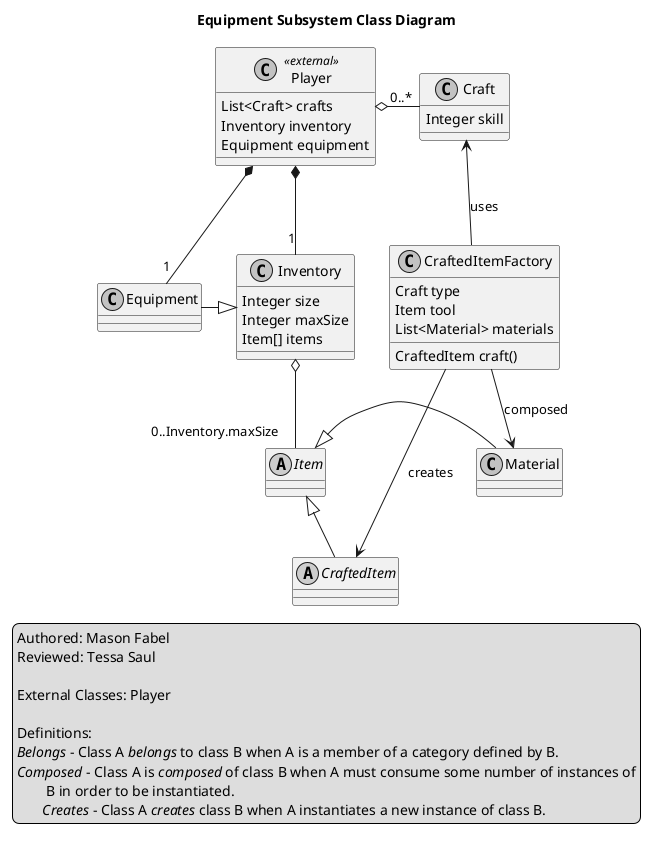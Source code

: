 @startuml
skinparam monochrome true
skinparam shadowing false

title Equipment Subsystem Class Diagram
legend left
	Authored: Mason Fabel
	Reviewed: Tessa Saul

	External Classes: Player

	Definitions:
	<i>Belongs</i> - Class A <i>belongs</i> to class B when A is a member of a category defined by B.
	<i>Composed</i> - Class A is <i>composed</i> of class B when A must consume some number of instances of
		B in order to be instantiated.
        <i>Creates</i> - Class A <i>creates</i> class B when A instantiates a new instance of class B.
endlegend

class Player <<external>> {
	List<Craft> crafts
	Inventory inventory
	Equipment equipment
}
Player o-right- "0..*" Craft
Player *-down- "1" Equipment
Player *-down- "1" Inventory

class Craft {
	Integer skill
}

class Inventory {
	Integer size
	Integer maxSize
	Item[] items
	
}
Inventory o-down- "0..Inventory.maxSize" Item

class Equipment {
}
Equipment -right-|> Inventory

abstract class Item

class CraftedItemFactory{
	Craft type
	Item tool
	List<Material> materials
	CraftedItem craft()
}
CraftedItemFactory -up-> Craft : uses
CraftedItemFactory -down-> Material : composed
CraftedItemFactory -down-> CraftedItem : creates

class Material
Material -left-|> Item

abstract class CraftedItem
CraftedItem -up-|> Item

@enduml
